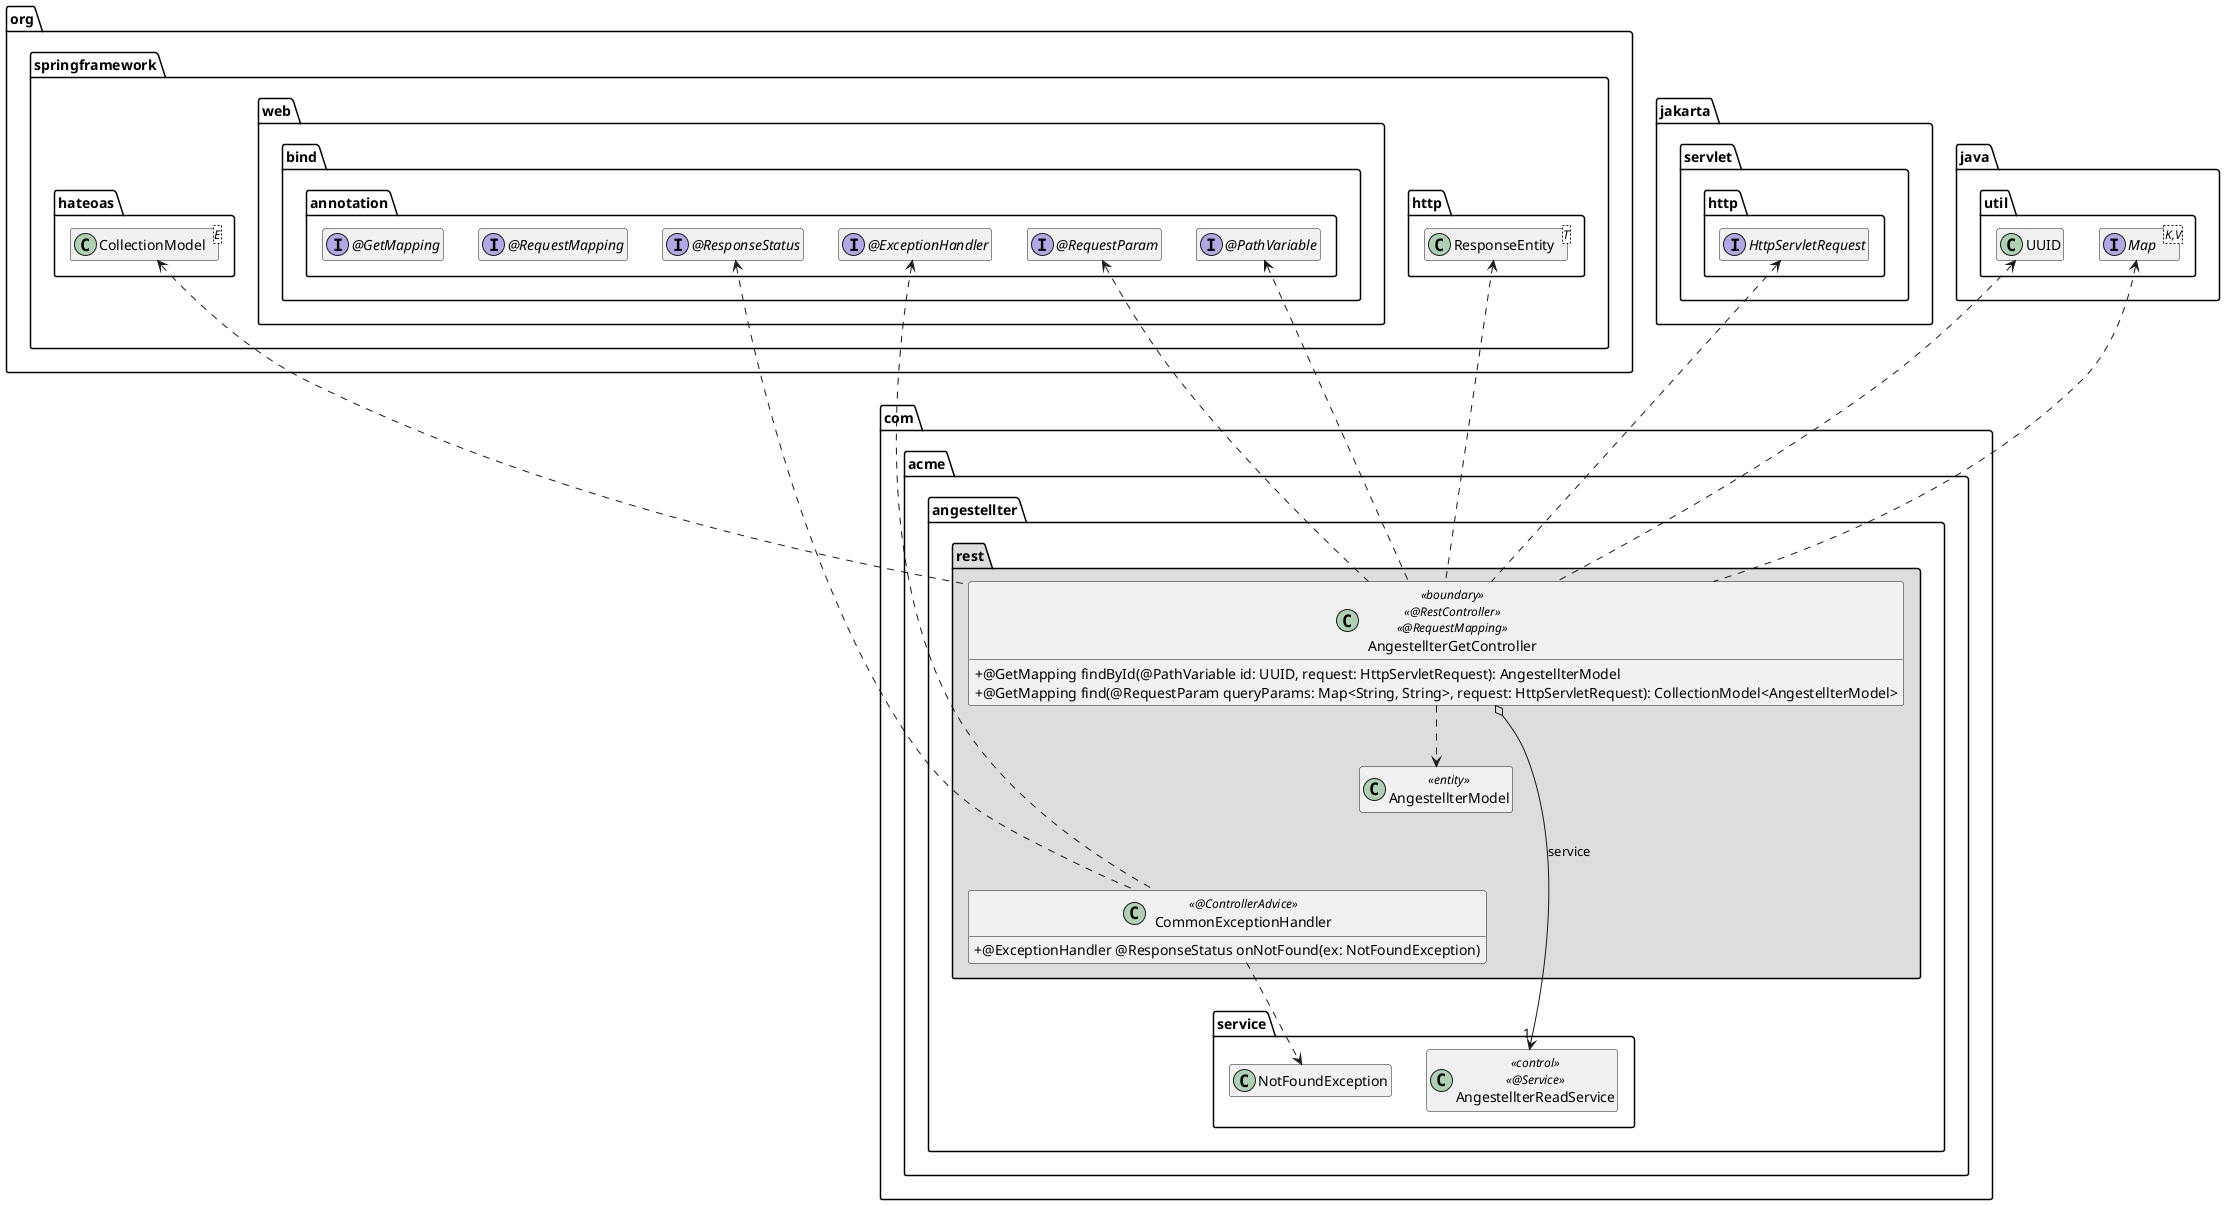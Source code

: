 ' Copyright (C) 2019 - present Juergen Zimmermann, Hochschule Karlsruhe
'
' This program is free software: you can redistribute it and/or modify
' it under the terms of the GNU General Public License as published by
' the Free Software Foundation, either version 3 of the License, or
' (at your option) any later version.
'
' This program is distributed in the hope that it will be useful,
' but WITHOUT ANY WARRANTY; without even the implied warranty of
' MERCHANTABILITY or FITNESS FOR A PARTICULAR PURPOSE.  See the
' GNU General Public License for more details.
'
' You should have received a copy of the GNU General Public License
' along with this program.  If not, see <https://www.gnu.org/licenses/>.
@startuml AngestellterGetController

skinparam classAttributeIconSize 0

package org.springframework {
    package web.bind.annotation {
        interface "@PathVariable" as PathVariable
        interface "@RequestParam" as RequestParam
        interface "@RequestMapping" as RequestMapping
        interface "@ExceptionHandler" as ExceptionHandler
        interface "@ResponseStatus" as ResponseStatus
        interface "@GetMapping" as GetMapping
    }

    package http {
        class ResponseEntity<T>
    }
    package hateoas {
        class CollectionModel<E>
    }
}

package jakarta.servlet.http {
    interface HttpServletRequest
}

package java.util {
    interface Map<K,V>
    class UUID
}

package com.acme.angestellter {
    package service {
        class AngestellterReadService << control >> << @Service >>
        class NotFoundException
    }

    package rest #DDDDDD {
        class AngestellterModel <<entity>>

        class AngestellterGetController << boundary >> << @RestController >> << @RequestMapping >> {
            + @GetMapping findById(@PathVariable id: UUID, request: HttpServletRequest): AngestellterModel
            + @GetMapping find(@RequestParam queryParams: Map<String, String>, request: HttpServletRequest): CollectionModel<AngestellterModel>
        }

        class CommonExceptionHandler << @ControllerAdvice >> {
            + @ExceptionHandler @ResponseStatus onNotFound(ex: NotFoundException)
        }

        AngestellterGetController o--> "1" AngestellterReadService : service
        AngestellterGetController ..> AngestellterModel

        AngestellterGetController .up.> ResponseEntity
        AngestellterGetController .up.> CollectionModel
        AngestellterGetController .up.> HttpServletRequest
        AngestellterGetController .up.> PathVariable
        AngestellterGetController .up.> RequestParam

        CommonExceptionHandler .up.> ExceptionHandler
        CommonExceptionHandler .up.> ResponseStatus
        CommonExceptionHandler ..> NotFoundException
        CommonExceptionHandler .up[hidden].> AngestellterModel

        AngestellterGetController .up.> UUID
        AngestellterGetController .up.> Map

        AngestellterModel .[hidden].> AngestellterReadService
    }
}

hide empty members


@enduml
